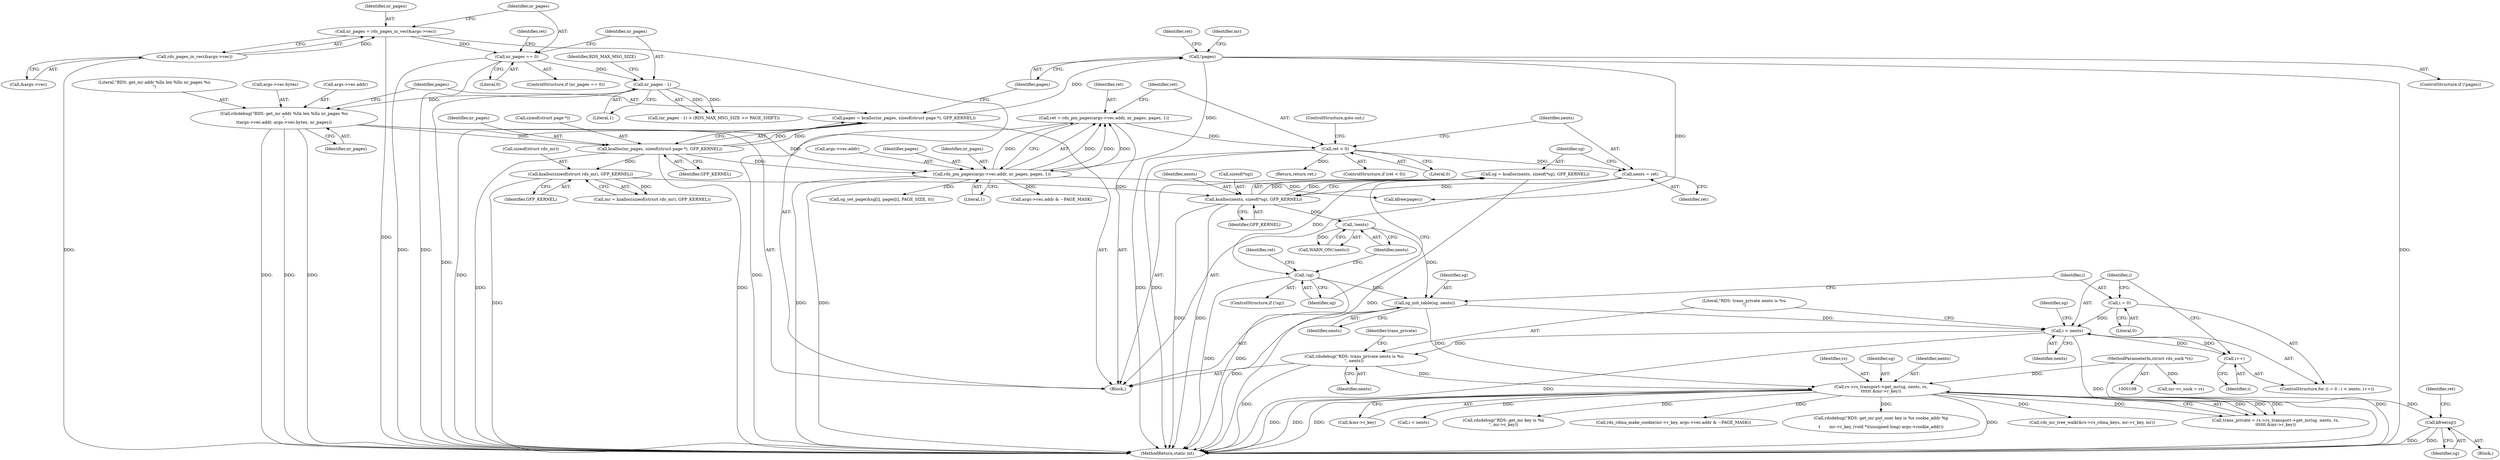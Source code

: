 digraph "0_linux_f3069c6d33f6ae63a1668737bc78aaaa51bff7ca@API" {
"1000385" [label="(Call,kfree(sg))"];
"1000358" [label="(Call,rs->rs_transport->get_mr(sg, nents, rs,\n\t\t\t\t\t\t &mr->r_key))"];
"1000331" [label="(Call,sg_init_table(sg, nents))"];
"1000320" [label="(Call,!sg)"];
"1000311" [label="(Call,sg = kcalloc(nents, sizeof(*sg), GFP_KERNEL))"];
"1000313" [label="(Call,kcalloc(nents, sizeof(*sg), GFP_KERNEL))"];
"1000308" [label="(Call,nents = ret)"];
"1000304" [label="(Call,ret < 0)"];
"1000292" [label="(Call,ret = rds_pin_pages(args->vec.addr, nr_pages, pages, 1))"];
"1000294" [label="(Call,rds_pin_pages(args->vec.addr, nr_pages, pages, 1))"];
"1000192" [label="(Call,rdsdebug(\"RDS: get_mr addr %llx len %llu nr_pages %u\n\",\n\t\targs->vec.addr, args->vec.bytes, nr_pages))"];
"1000180" [label="(Call,nr_pages - 1)"];
"1000169" [label="(Call,nr_pages == 0)"];
"1000161" [label="(Call,nr_pages = rds_pages_in_vec(&args->vec))"];
"1000163" [label="(Call,rds_pages_in_vec(&args->vec))"];
"1000207" [label="(Call,kcalloc(nr_pages, sizeof(struct page *), GFP_KERNEL))"];
"1000213" [label="(Call,!pages)"];
"1000205" [label="(Call,pages = kcalloc(nr_pages, sizeof(struct page *), GFP_KERNEL))"];
"1000223" [label="(Call,kzalloc(sizeof(struct rds_mr), GFP_KERNEL))"];
"1000329" [label="(Call,!nents)"];
"1000353" [label="(Call,rdsdebug(\"RDS: trans_private nents is %u\n\", nents))"];
"1000338" [label="(Call,i < nents)"];
"1000335" [label="(Call,i = 0)"];
"1000341" [label="(Call,i++)"];
"1000109" [label="(MethodParameterIn,struct rds_sock *rs)"];
"1000179" [label="(Call,(nr_pages - 1) > (RDS_MAX_MSG_SIZE >> PAGE_SHIFT))"];
"1000213" [label="(Call,!pages)"];
"1000169" [label="(Call,nr_pages == 0)"];
"1000168" [label="(ControlStructure,if (nr_pages == 0))"];
"1000223" [label="(Call,kzalloc(sizeof(struct rds_mr), GFP_KERNEL))"];
"1000307" [label="(ControlStructure,goto out;)"];
"1000343" [label="(Call,sg_set_page(&sg[i], pages[i], PAGE_SIZE, 0))"];
"1000340" [label="(Identifier,nents)"];
"1000302" [label="(Literal,1)"];
"1000324" [label="(Identifier,ret)"];
"1000311" [label="(Call,sg = kcalloc(nents, sizeof(*sg), GFP_KERNEL))"];
"1000162" [label="(Identifier,nr_pages)"];
"1000318" [label="(Identifier,GFP_KERNEL)"];
"1000206" [label="(Identifier,pages)"];
"1000319" [label="(ControlStructure,if (!sg))"];
"1000330" [label="(Identifier,nents)"];
"1000212" [label="(ControlStructure,if (!pages))"];
"1000304" [label="(Call,ret < 0)"];
"1000334" [label="(ControlStructure,for (i = 0 ; i < nents; i++))"];
"1000211" [label="(Identifier,GFP_KERNEL)"];
"1000335" [label="(Call,i = 0)"];
"1000193" [label="(Literal,\"RDS: get_mr addr %llx len %llu nr_pages %u\n\")"];
"1000207" [label="(Call,kcalloc(nr_pages, sizeof(struct page *), GFP_KERNEL))"];
"1000199" [label="(Call,args->vec.bytes)"];
"1000306" [label="(Literal,0)"];
"1000226" [label="(Identifier,GFP_KERNEL)"];
"1000506" [label="(MethodReturn,static int)"];
"1000221" [label="(Call,mr = kzalloc(sizeof(struct rds_mr), GFP_KERNEL))"];
"1000456" [label="(Call,rds_mr_tree_walk(&rs->rs_rdma_keys, mr->r_key, mr))"];
"1000337" [label="(Literal,0)"];
"1000357" [label="(Identifier,trans_private)"];
"1000194" [label="(Call,args->vec.addr)"];
"1000163" [label="(Call,rds_pages_in_vec(&args->vec))"];
"1000320" [label="(Call,!sg)"];
"1000171" [label="(Literal,0)"];
"1000504" [label="(Return,return ret;)"];
"1000181" [label="(Identifier,nr_pages)"];
"1000217" [label="(Identifier,ret)"];
"1000339" [label="(Identifier,i)"];
"1000354" [label="(Literal,\"RDS: trans_private nents is %u\n\")"];
"1000342" [label="(Identifier,i)"];
"1000415" [label="(Call,args->vec.addr & ~PAGE_MASK)"];
"1000192" [label="(Call,rdsdebug(\"RDS: get_mr addr %llx len %llu nr_pages %u\n\",\n\t\targs->vec.addr, args->vec.bytes, nr_pages))"];
"1000305" [label="(Identifier,ret)"];
"1000292" [label="(Call,ret = rds_pin_pages(args->vec.addr, nr_pages, pages, 1))"];
"1000314" [label="(Identifier,nents)"];
"1000295" [label="(Call,args->vec.addr)"];
"1000208" [label="(Identifier,nr_pages)"];
"1000353" [label="(Call,rdsdebug(\"RDS: trans_private nents is %u\n\", nents))"];
"1000356" [label="(Call,trans_private = rs->rs_transport->get_mr(sg, nents, rs,\n\t\t\t\t\t\t &mr->r_key))"];
"1000346" [label="(Identifier,sg)"];
"1000362" [label="(Call,&mr->r_key)"];
"1000309" [label="(Identifier,nents)"];
"1000374" [label="(Call,i < nents)"];
"1000308" [label="(Call,nents = ret)"];
"1000336" [label="(Identifier,i)"];
"1000303" [label="(ControlStructure,if (ret < 0))"];
"1000333" [label="(Identifier,nents)"];
"1000209" [label="(Call,sizeof(struct page *))"];
"1000359" [label="(Identifier,sg)"];
"1000109" [label="(MethodParameterIn,struct rds_sock *rs)"];
"1000113" [label="(Block,)"];
"1000477" [label="(Call,rdsdebug(\"RDS: get_mr key is %x\n\", mr->r_key))"];
"1000388" [label="(Identifier,ret)"];
"1000170" [label="(Identifier,nr_pages)"];
"1000164" [label="(Call,&args->vec)"];
"1000180" [label="(Call,nr_pages - 1)"];
"1000205" [label="(Call,pages = kcalloc(nr_pages, sizeof(struct page *), GFP_KERNEL))"];
"1000161" [label="(Call,nr_pages = rds_pages_in_vec(&args->vec))"];
"1000254" [label="(Call,mr->r_sock = rs)"];
"1000360" [label="(Identifier,nents)"];
"1000204" [label="(Identifier,nr_pages)"];
"1000361" [label="(Identifier,rs)"];
"1000315" [label="(Call,sizeof(*sg))"];
"1000310" [label="(Identifier,ret)"];
"1000411" [label="(Call,rds_rdma_make_cookie(mr->r_key, args->vec.addr & ~PAGE_MASK))"];
"1000301" [label="(Identifier,pages)"];
"1000332" [label="(Identifier,sg)"];
"1000369" [label="(Block,)"];
"1000313" [label="(Call,kcalloc(nents, sizeof(*sg), GFP_KERNEL))"];
"1000214" [label="(Identifier,pages)"];
"1000174" [label="(Identifier,ret)"];
"1000224" [label="(Call,sizeof(struct rds_mr))"];
"1000321" [label="(Identifier,sg)"];
"1000386" [label="(Identifier,sg)"];
"1000358" [label="(Call,rs->rs_transport->get_mr(sg, nents, rs,\n\t\t\t\t\t\t &mr->r_key))"];
"1000385" [label="(Call,kfree(sg))"];
"1000397" [label="(Call,rdsdebug(\"RDS: get_mr put_user key is %x cookie_addr %p\n\",\n\t       mr->r_key, (void *)(unsigned long) args->cookie_addr))"];
"1000329" [label="(Call,!nents)"];
"1000222" [label="(Identifier,mr)"];
"1000498" [label="(Call,kfree(pages))"];
"1000294" [label="(Call,rds_pin_pages(args->vec.addr, nr_pages, pages, 1))"];
"1000328" [label="(Call,WARN_ON(!nents))"];
"1000355" [label="(Identifier,nents)"];
"1000341" [label="(Call,i++)"];
"1000338" [label="(Call,i < nents)"];
"1000331" [label="(Call,sg_init_table(sg, nents))"];
"1000293" [label="(Identifier,ret)"];
"1000312" [label="(Identifier,sg)"];
"1000300" [label="(Identifier,nr_pages)"];
"1000182" [label="(Literal,1)"];
"1000184" [label="(Identifier,RDS_MAX_MSG_SIZE)"];
"1000385" -> "1000369"  [label="AST: "];
"1000385" -> "1000386"  [label="CFG: "];
"1000386" -> "1000385"  [label="AST: "];
"1000388" -> "1000385"  [label="CFG: "];
"1000385" -> "1000506"  [label="DDG: "];
"1000385" -> "1000506"  [label="DDG: "];
"1000358" -> "1000385"  [label="DDG: "];
"1000358" -> "1000356"  [label="AST: "];
"1000358" -> "1000362"  [label="CFG: "];
"1000359" -> "1000358"  [label="AST: "];
"1000360" -> "1000358"  [label="AST: "];
"1000361" -> "1000358"  [label="AST: "];
"1000362" -> "1000358"  [label="AST: "];
"1000356" -> "1000358"  [label="CFG: "];
"1000358" -> "1000506"  [label="DDG: "];
"1000358" -> "1000506"  [label="DDG: "];
"1000358" -> "1000506"  [label="DDG: "];
"1000358" -> "1000506"  [label="DDG: "];
"1000358" -> "1000356"  [label="DDG: "];
"1000358" -> "1000356"  [label="DDG: "];
"1000358" -> "1000356"  [label="DDG: "];
"1000358" -> "1000356"  [label="DDG: "];
"1000331" -> "1000358"  [label="DDG: "];
"1000353" -> "1000358"  [label="DDG: "];
"1000109" -> "1000358"  [label="DDG: "];
"1000358" -> "1000374"  [label="DDG: "];
"1000358" -> "1000397"  [label="DDG: "];
"1000358" -> "1000411"  [label="DDG: "];
"1000358" -> "1000456"  [label="DDG: "];
"1000358" -> "1000477"  [label="DDG: "];
"1000331" -> "1000113"  [label="AST: "];
"1000331" -> "1000333"  [label="CFG: "];
"1000332" -> "1000331"  [label="AST: "];
"1000333" -> "1000331"  [label="AST: "];
"1000336" -> "1000331"  [label="CFG: "];
"1000331" -> "1000506"  [label="DDG: "];
"1000320" -> "1000331"  [label="DDG: "];
"1000329" -> "1000331"  [label="DDG: "];
"1000331" -> "1000338"  [label="DDG: "];
"1000320" -> "1000319"  [label="AST: "];
"1000320" -> "1000321"  [label="CFG: "];
"1000321" -> "1000320"  [label="AST: "];
"1000324" -> "1000320"  [label="CFG: "];
"1000330" -> "1000320"  [label="CFG: "];
"1000320" -> "1000506"  [label="DDG: "];
"1000320" -> "1000506"  [label="DDG: "];
"1000311" -> "1000320"  [label="DDG: "];
"1000311" -> "1000113"  [label="AST: "];
"1000311" -> "1000313"  [label="CFG: "];
"1000312" -> "1000311"  [label="AST: "];
"1000313" -> "1000311"  [label="AST: "];
"1000321" -> "1000311"  [label="CFG: "];
"1000311" -> "1000506"  [label="DDG: "];
"1000313" -> "1000311"  [label="DDG: "];
"1000313" -> "1000311"  [label="DDG: "];
"1000313" -> "1000318"  [label="CFG: "];
"1000314" -> "1000313"  [label="AST: "];
"1000315" -> "1000313"  [label="AST: "];
"1000318" -> "1000313"  [label="AST: "];
"1000313" -> "1000506"  [label="DDG: "];
"1000313" -> "1000506"  [label="DDG: "];
"1000308" -> "1000313"  [label="DDG: "];
"1000223" -> "1000313"  [label="DDG: "];
"1000313" -> "1000329"  [label="DDG: "];
"1000308" -> "1000113"  [label="AST: "];
"1000308" -> "1000310"  [label="CFG: "];
"1000309" -> "1000308"  [label="AST: "];
"1000310" -> "1000308"  [label="AST: "];
"1000312" -> "1000308"  [label="CFG: "];
"1000304" -> "1000308"  [label="DDG: "];
"1000304" -> "1000303"  [label="AST: "];
"1000304" -> "1000306"  [label="CFG: "];
"1000305" -> "1000304"  [label="AST: "];
"1000306" -> "1000304"  [label="AST: "];
"1000307" -> "1000304"  [label="CFG: "];
"1000309" -> "1000304"  [label="CFG: "];
"1000304" -> "1000506"  [label="DDG: "];
"1000304" -> "1000506"  [label="DDG: "];
"1000292" -> "1000304"  [label="DDG: "];
"1000304" -> "1000504"  [label="DDG: "];
"1000292" -> "1000113"  [label="AST: "];
"1000292" -> "1000294"  [label="CFG: "];
"1000293" -> "1000292"  [label="AST: "];
"1000294" -> "1000292"  [label="AST: "];
"1000305" -> "1000292"  [label="CFG: "];
"1000292" -> "1000506"  [label="DDG: "];
"1000294" -> "1000292"  [label="DDG: "];
"1000294" -> "1000292"  [label="DDG: "];
"1000294" -> "1000292"  [label="DDG: "];
"1000294" -> "1000292"  [label="DDG: "];
"1000294" -> "1000302"  [label="CFG: "];
"1000295" -> "1000294"  [label="AST: "];
"1000300" -> "1000294"  [label="AST: "];
"1000301" -> "1000294"  [label="AST: "];
"1000302" -> "1000294"  [label="AST: "];
"1000294" -> "1000506"  [label="DDG: "];
"1000294" -> "1000506"  [label="DDG: "];
"1000192" -> "1000294"  [label="DDG: "];
"1000207" -> "1000294"  [label="DDG: "];
"1000213" -> "1000294"  [label="DDG: "];
"1000294" -> "1000343"  [label="DDG: "];
"1000294" -> "1000415"  [label="DDG: "];
"1000294" -> "1000498"  [label="DDG: "];
"1000192" -> "1000113"  [label="AST: "];
"1000192" -> "1000204"  [label="CFG: "];
"1000193" -> "1000192"  [label="AST: "];
"1000194" -> "1000192"  [label="AST: "];
"1000199" -> "1000192"  [label="AST: "];
"1000204" -> "1000192"  [label="AST: "];
"1000206" -> "1000192"  [label="CFG: "];
"1000192" -> "1000506"  [label="DDG: "];
"1000192" -> "1000506"  [label="DDG: "];
"1000192" -> "1000506"  [label="DDG: "];
"1000180" -> "1000192"  [label="DDG: "];
"1000192" -> "1000207"  [label="DDG: "];
"1000180" -> "1000179"  [label="AST: "];
"1000180" -> "1000182"  [label="CFG: "];
"1000181" -> "1000180"  [label="AST: "];
"1000182" -> "1000180"  [label="AST: "];
"1000184" -> "1000180"  [label="CFG: "];
"1000180" -> "1000506"  [label="DDG: "];
"1000180" -> "1000179"  [label="DDG: "];
"1000180" -> "1000179"  [label="DDG: "];
"1000169" -> "1000180"  [label="DDG: "];
"1000169" -> "1000168"  [label="AST: "];
"1000169" -> "1000171"  [label="CFG: "];
"1000170" -> "1000169"  [label="AST: "];
"1000171" -> "1000169"  [label="AST: "];
"1000174" -> "1000169"  [label="CFG: "];
"1000181" -> "1000169"  [label="CFG: "];
"1000169" -> "1000506"  [label="DDG: "];
"1000169" -> "1000506"  [label="DDG: "];
"1000161" -> "1000169"  [label="DDG: "];
"1000161" -> "1000113"  [label="AST: "];
"1000161" -> "1000163"  [label="CFG: "];
"1000162" -> "1000161"  [label="AST: "];
"1000163" -> "1000161"  [label="AST: "];
"1000170" -> "1000161"  [label="CFG: "];
"1000161" -> "1000506"  [label="DDG: "];
"1000163" -> "1000161"  [label="DDG: "];
"1000163" -> "1000164"  [label="CFG: "];
"1000164" -> "1000163"  [label="AST: "];
"1000163" -> "1000506"  [label="DDG: "];
"1000207" -> "1000205"  [label="AST: "];
"1000207" -> "1000211"  [label="CFG: "];
"1000208" -> "1000207"  [label="AST: "];
"1000209" -> "1000207"  [label="AST: "];
"1000211" -> "1000207"  [label="AST: "];
"1000205" -> "1000207"  [label="CFG: "];
"1000207" -> "1000506"  [label="DDG: "];
"1000207" -> "1000506"  [label="DDG: "];
"1000207" -> "1000205"  [label="DDG: "];
"1000207" -> "1000205"  [label="DDG: "];
"1000207" -> "1000223"  [label="DDG: "];
"1000213" -> "1000212"  [label="AST: "];
"1000213" -> "1000214"  [label="CFG: "];
"1000214" -> "1000213"  [label="AST: "];
"1000217" -> "1000213"  [label="CFG: "];
"1000222" -> "1000213"  [label="CFG: "];
"1000213" -> "1000506"  [label="DDG: "];
"1000205" -> "1000213"  [label="DDG: "];
"1000213" -> "1000498"  [label="DDG: "];
"1000205" -> "1000113"  [label="AST: "];
"1000206" -> "1000205"  [label="AST: "];
"1000214" -> "1000205"  [label="CFG: "];
"1000205" -> "1000506"  [label="DDG: "];
"1000223" -> "1000221"  [label="AST: "];
"1000223" -> "1000226"  [label="CFG: "];
"1000224" -> "1000223"  [label="AST: "];
"1000226" -> "1000223"  [label="AST: "];
"1000221" -> "1000223"  [label="CFG: "];
"1000223" -> "1000506"  [label="DDG: "];
"1000223" -> "1000221"  [label="DDG: "];
"1000329" -> "1000328"  [label="AST: "];
"1000329" -> "1000330"  [label="CFG: "];
"1000330" -> "1000329"  [label="AST: "];
"1000328" -> "1000329"  [label="CFG: "];
"1000329" -> "1000328"  [label="DDG: "];
"1000353" -> "1000113"  [label="AST: "];
"1000353" -> "1000355"  [label="CFG: "];
"1000354" -> "1000353"  [label="AST: "];
"1000355" -> "1000353"  [label="AST: "];
"1000357" -> "1000353"  [label="CFG: "];
"1000353" -> "1000506"  [label="DDG: "];
"1000338" -> "1000353"  [label="DDG: "];
"1000338" -> "1000334"  [label="AST: "];
"1000338" -> "1000340"  [label="CFG: "];
"1000339" -> "1000338"  [label="AST: "];
"1000340" -> "1000338"  [label="AST: "];
"1000346" -> "1000338"  [label="CFG: "];
"1000354" -> "1000338"  [label="CFG: "];
"1000338" -> "1000506"  [label="DDG: "];
"1000338" -> "1000506"  [label="DDG: "];
"1000335" -> "1000338"  [label="DDG: "];
"1000341" -> "1000338"  [label="DDG: "];
"1000338" -> "1000341"  [label="DDG: "];
"1000335" -> "1000334"  [label="AST: "];
"1000335" -> "1000337"  [label="CFG: "];
"1000336" -> "1000335"  [label="AST: "];
"1000337" -> "1000335"  [label="AST: "];
"1000339" -> "1000335"  [label="CFG: "];
"1000341" -> "1000334"  [label="AST: "];
"1000341" -> "1000342"  [label="CFG: "];
"1000342" -> "1000341"  [label="AST: "];
"1000339" -> "1000341"  [label="CFG: "];
"1000109" -> "1000108"  [label="AST: "];
"1000109" -> "1000506"  [label="DDG: "];
"1000109" -> "1000254"  [label="DDG: "];
}
